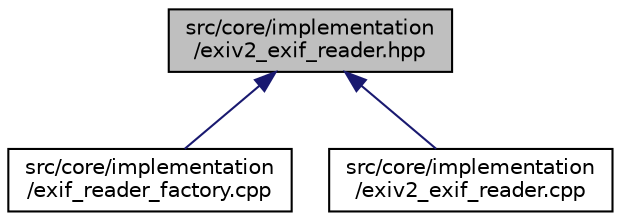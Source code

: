 digraph "src/core/implementation/exiv2_exif_reader.hpp"
{
 // LATEX_PDF_SIZE
  edge [fontname="Helvetica",fontsize="10",labelfontname="Helvetica",labelfontsize="10"];
  node [fontname="Helvetica",fontsize="10",shape=record];
  Node1 [label="src/core/implementation\l/exiv2_exif_reader.hpp",height=0.2,width=0.4,color="black", fillcolor="grey75", style="filled", fontcolor="black",tooltip=" "];
  Node1 -> Node2 [dir="back",color="midnightblue",fontsize="10",style="solid",fontname="Helvetica"];
  Node2 [label="src/core/implementation\l/exif_reader_factory.cpp",height=0.2,width=0.4,color="black", fillcolor="white", style="filled",URL="$exif__reader__factory_8cpp.html",tooltip=" "];
  Node1 -> Node3 [dir="back",color="midnightblue",fontsize="10",style="solid",fontname="Helvetica"];
  Node3 [label="src/core/implementation\l/exiv2_exif_reader.cpp",height=0.2,width=0.4,color="black", fillcolor="white", style="filled",URL="$exiv2__exif__reader_8cpp.html",tooltip=" "];
}
